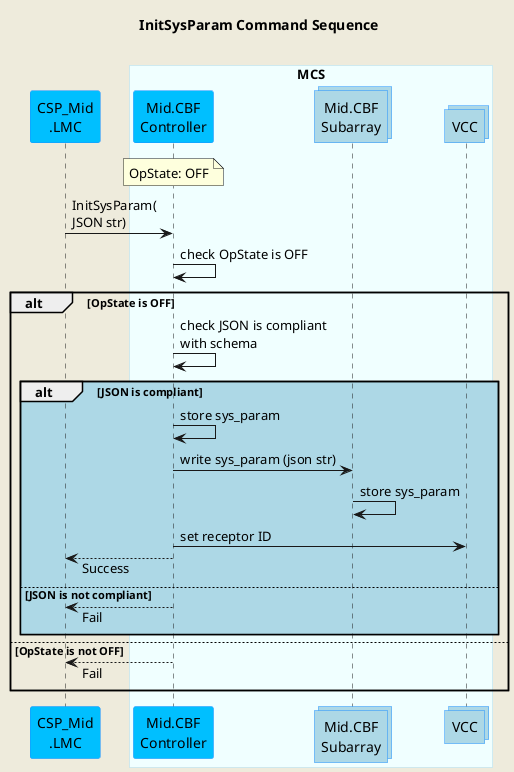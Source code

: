@startuml
'https://plantuml.com/sequence-diagram
skinparam backgroundColor #EEEBDC
skinparam sequence {
ParticipantBorderColor DodgerBlue
ParticipantBackgroundColor DeepSkyBlue
ActorBorderColor DarkGreen
ActorBackgroundColor Green
BoxBorderColor LightBlue
BoxBackgroundColor #F0FFFF
}
skinparam collections {
  BackGroundColor LightBlue
  BorderColor DodgerBlue
}
skinparam responseMessageBelowArrow true

title InitSysParam Command Sequence\n

participant "CSP_Mid\n.LMC" as lmc

box "MCS"
participant "Mid.CBF\nController" as control
collections "Mid.CBF\nSubarray" as subarray
collections "VCC" as vcc
end box

note over control                 : OpState: OFF
lmc          -> control           : InitSysParam(\nJSON str)
control      -> control           : check OpState is OFF

alt OpState is OFF
control      -> control           : check JSON is compliant \nwith schema

alt #LightBlue JSON is compliant
control      -> control           : store sys_param
control      -> subarray          : write sys_param (json str)
subarray     -> subarray          : store sys_param
control      -> vcc               : set receptor ID
lmc         <-- control           : Success
else JSON is not compliant
lmc         <-- control           : Fail
end

else OpState is not OFF
lmc         <-- control           : Fail
end
@enduml